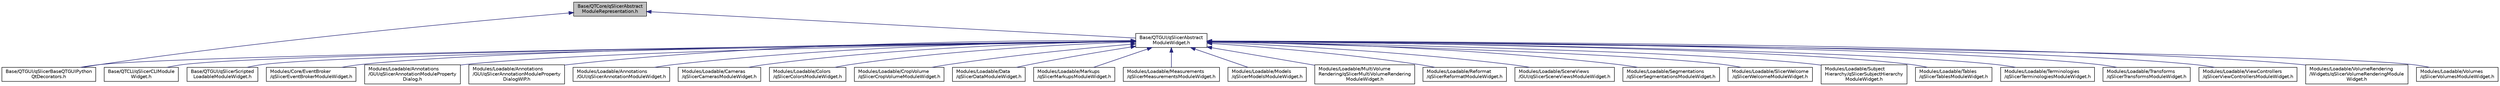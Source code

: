 digraph "Base/QTCore/qSlicerAbstractModuleRepresentation.h"
{
  bgcolor="transparent";
  edge [fontname="Helvetica",fontsize="10",labelfontname="Helvetica",labelfontsize="10"];
  node [fontname="Helvetica",fontsize="10",shape=record];
  Node6 [label="Base/QTCore/qSlicerAbstract\lModuleRepresentation.h",height=0.2,width=0.4,color="black", fillcolor="grey75", style="filled", fontcolor="black"];
  Node6 -> Node7 [dir="back",color="midnightblue",fontsize="10",style="solid",fontname="Helvetica"];
  Node7 [label="Base/QTGUI/qSlicerAbstract\lModuleWidget.h",height=0.2,width=0.4,color="black",URL="$qSlicerAbstractModuleWidget_8h.html"];
  Node7 -> Node8 [dir="back",color="midnightblue",fontsize="10",style="solid",fontname="Helvetica"];
  Node8 [label="Base/QTCLI/qSlicerCLIModule\lWidget.h",height=0.2,width=0.4,color="black",URL="$qSlicerCLIModuleWidget_8h.html"];
  Node7 -> Node9 [dir="back",color="midnightblue",fontsize="10",style="solid",fontname="Helvetica"];
  Node9 [label="Base/QTGUI/qSlicerBaseQTGUIPython\lQtDecorators.h",height=0.2,width=0.4,color="black",URL="$qSlicerBaseQTGUIPythonQtDecorators_8h.html"];
  Node7 -> Node10 [dir="back",color="midnightblue",fontsize="10",style="solid",fontname="Helvetica"];
  Node10 [label="Base/QTGUI/qSlicerScripted\lLoadableModuleWidget.h",height=0.2,width=0.4,color="black",URL="$qSlicerScriptedLoadableModuleWidget_8h.html"];
  Node7 -> Node11 [dir="back",color="midnightblue",fontsize="10",style="solid",fontname="Helvetica"];
  Node11 [label="Modules/Core/EventBroker\l/qSlicerEventBrokerModuleWidget.h",height=0.2,width=0.4,color="black",URL="$qSlicerEventBrokerModuleWidget_8h.html"];
  Node7 -> Node12 [dir="back",color="midnightblue",fontsize="10",style="solid",fontname="Helvetica"];
  Node12 [label="Modules/Loadable/Annotations\l/GUI/qSlicerAnnotationModuleProperty\lDialog.h",height=0.2,width=0.4,color="black",URL="$qSlicerAnnotationModulePropertyDialog_8h.html"];
  Node7 -> Node13 [dir="back",color="midnightblue",fontsize="10",style="solid",fontname="Helvetica"];
  Node13 [label="Modules/Loadable/Annotations\l/GUI/qSlicerAnnotationModuleProperty\lDialogWIP.h",height=0.2,width=0.4,color="black",URL="$qSlicerAnnotationModulePropertyDialogWIP_8h.html"];
  Node7 -> Node14 [dir="back",color="midnightblue",fontsize="10",style="solid",fontname="Helvetica"];
  Node14 [label="Modules/Loadable/Annotations\l/GUI/qSlicerAnnotationModuleWidget.h",height=0.2,width=0.4,color="black",URL="$qSlicerAnnotationModuleWidget_8h.html"];
  Node7 -> Node15 [dir="back",color="midnightblue",fontsize="10",style="solid",fontname="Helvetica"];
  Node15 [label="Modules/Loadable/Cameras\l/qSlicerCamerasModuleWidget.h",height=0.2,width=0.4,color="black",URL="$qSlicerCamerasModuleWidget_8h.html"];
  Node7 -> Node16 [dir="back",color="midnightblue",fontsize="10",style="solid",fontname="Helvetica"];
  Node16 [label="Modules/Loadable/Colors\l/qSlicerColorsModuleWidget.h",height=0.2,width=0.4,color="black",URL="$qSlicerColorsModuleWidget_8h.html"];
  Node7 -> Node17 [dir="back",color="midnightblue",fontsize="10",style="solid",fontname="Helvetica"];
  Node17 [label="Modules/Loadable/CropVolume\l/qSlicerCropVolumeModuleWidget.h",height=0.2,width=0.4,color="black",URL="$qSlicerCropVolumeModuleWidget_8h.html"];
  Node7 -> Node18 [dir="back",color="midnightblue",fontsize="10",style="solid",fontname="Helvetica"];
  Node18 [label="Modules/Loadable/Data\l/qSlicerDataModuleWidget.h",height=0.2,width=0.4,color="black",URL="$qSlicerDataModuleWidget_8h.html"];
  Node7 -> Node19 [dir="back",color="midnightblue",fontsize="10",style="solid",fontname="Helvetica"];
  Node19 [label="Modules/Loadable/Markups\l/qSlicerMarkupsModuleWidget.h",height=0.2,width=0.4,color="black",URL="$qSlicerMarkupsModuleWidget_8h.html"];
  Node7 -> Node20 [dir="back",color="midnightblue",fontsize="10",style="solid",fontname="Helvetica"];
  Node20 [label="Modules/Loadable/Measurements\l/qSlicerMeasurementsModuleWidget.h",height=0.2,width=0.4,color="black",URL="$qSlicerMeasurementsModuleWidget_8h.html"];
  Node7 -> Node21 [dir="back",color="midnightblue",fontsize="10",style="solid",fontname="Helvetica"];
  Node21 [label="Modules/Loadable/Models\l/qSlicerModelsModuleWidget.h",height=0.2,width=0.4,color="black",URL="$qSlicerModelsModuleWidget_8h.html"];
  Node7 -> Node22 [dir="back",color="midnightblue",fontsize="10",style="solid",fontname="Helvetica"];
  Node22 [label="Modules/Loadable/MultiVolume\lRendering/qSlicerMultiVolumeRendering\lModuleWidget.h",height=0.2,width=0.4,color="black",URL="$qSlicerMultiVolumeRenderingModuleWidget_8h.html"];
  Node7 -> Node23 [dir="back",color="midnightblue",fontsize="10",style="solid",fontname="Helvetica"];
  Node23 [label="Modules/Loadable/Reformat\l/qSlicerReformatModuleWidget.h",height=0.2,width=0.4,color="black",URL="$qSlicerReformatModuleWidget_8h.html"];
  Node7 -> Node24 [dir="back",color="midnightblue",fontsize="10",style="solid",fontname="Helvetica"];
  Node24 [label="Modules/Loadable/SceneViews\l/GUI/qSlicerSceneViewsModuleWidget.h",height=0.2,width=0.4,color="black",URL="$qSlicerSceneViewsModuleWidget_8h.html"];
  Node7 -> Node25 [dir="back",color="midnightblue",fontsize="10",style="solid",fontname="Helvetica"];
  Node25 [label="Modules/Loadable/Segmentations\l/qSlicerSegmentationsModuleWidget.h",height=0.2,width=0.4,color="black",URL="$qSlicerSegmentationsModuleWidget_8h.html"];
  Node7 -> Node26 [dir="back",color="midnightblue",fontsize="10",style="solid",fontname="Helvetica"];
  Node26 [label="Modules/Loadable/SlicerWelcome\l/qSlicerWelcomeModuleWidget.h",height=0.2,width=0.4,color="black",URL="$qSlicerWelcomeModuleWidget_8h.html"];
  Node7 -> Node27 [dir="back",color="midnightblue",fontsize="10",style="solid",fontname="Helvetica"];
  Node27 [label="Modules/Loadable/Subject\lHierarchy/qSlicerSubjectHierarchy\lModuleWidget.h",height=0.2,width=0.4,color="black",URL="$qSlicerSubjectHierarchyModuleWidget_8h.html"];
  Node7 -> Node28 [dir="back",color="midnightblue",fontsize="10",style="solid",fontname="Helvetica"];
  Node28 [label="Modules/Loadable/Tables\l/qSlicerTablesModuleWidget.h",height=0.2,width=0.4,color="black",URL="$qSlicerTablesModuleWidget_8h.html"];
  Node7 -> Node29 [dir="back",color="midnightblue",fontsize="10",style="solid",fontname="Helvetica"];
  Node29 [label="Modules/Loadable/Terminologies\l/qSlicerTerminologiesModuleWidget.h",height=0.2,width=0.4,color="black",URL="$qSlicerTerminologiesModuleWidget_8h.html"];
  Node7 -> Node30 [dir="back",color="midnightblue",fontsize="10",style="solid",fontname="Helvetica"];
  Node30 [label="Modules/Loadable/Transforms\l/qSlicerTransformsModuleWidget.h",height=0.2,width=0.4,color="black",URL="$qSlicerTransformsModuleWidget_8h.html"];
  Node7 -> Node31 [dir="back",color="midnightblue",fontsize="10",style="solid",fontname="Helvetica"];
  Node31 [label="Modules/Loadable/ViewControllers\l/qSlicerViewControllersModuleWidget.h",height=0.2,width=0.4,color="black",URL="$qSlicerViewControllersModuleWidget_8h.html"];
  Node7 -> Node32 [dir="back",color="midnightblue",fontsize="10",style="solid",fontname="Helvetica"];
  Node32 [label="Modules/Loadable/VolumeRendering\l/Widgets/qSlicerVolumeRenderingModule\lWidget.h",height=0.2,width=0.4,color="black",URL="$qSlicerVolumeRenderingModuleWidget_8h.html"];
  Node7 -> Node33 [dir="back",color="midnightblue",fontsize="10",style="solid",fontname="Helvetica"];
  Node33 [label="Modules/Loadable/Volumes\l/qSlicerVolumesModuleWidget.h",height=0.2,width=0.4,color="black",URL="$qSlicerVolumesModuleWidget_8h.html"];
  Node6 -> Node9 [dir="back",color="midnightblue",fontsize="10",style="solid",fontname="Helvetica"];
}
